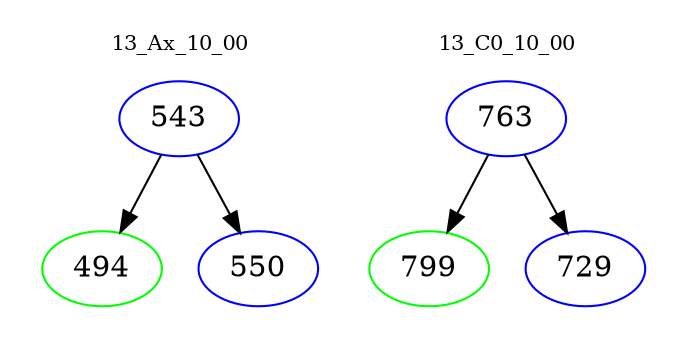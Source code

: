 digraph{
subgraph cluster_0 {
color = white
label = "13_Ax_10_00";
fontsize=10;
T0_543 [label="543", color="blue"]
T0_543 -> T0_494 [color="black"]
T0_494 [label="494", color="green"]
T0_543 -> T0_550 [color="black"]
T0_550 [label="550", color="blue"]
}
subgraph cluster_1 {
color = white
label = "13_C0_10_00";
fontsize=10;
T1_763 [label="763", color="blue"]
T1_763 -> T1_799 [color="black"]
T1_799 [label="799", color="green"]
T1_763 -> T1_729 [color="black"]
T1_729 [label="729", color="blue"]
}
}
